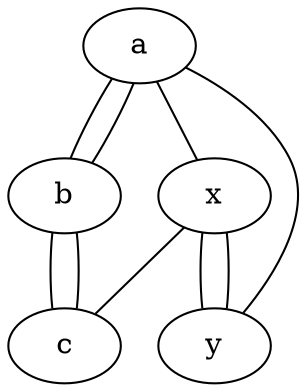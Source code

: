 graph test32768 {
       a -- b -- c;
       a -- b -- c;
       a -- {x y};
       x -- c [w=10.0];
    x -- y [w=10.0];
       x -- y [﻾w=5.0,l󠁑en=3];
}

